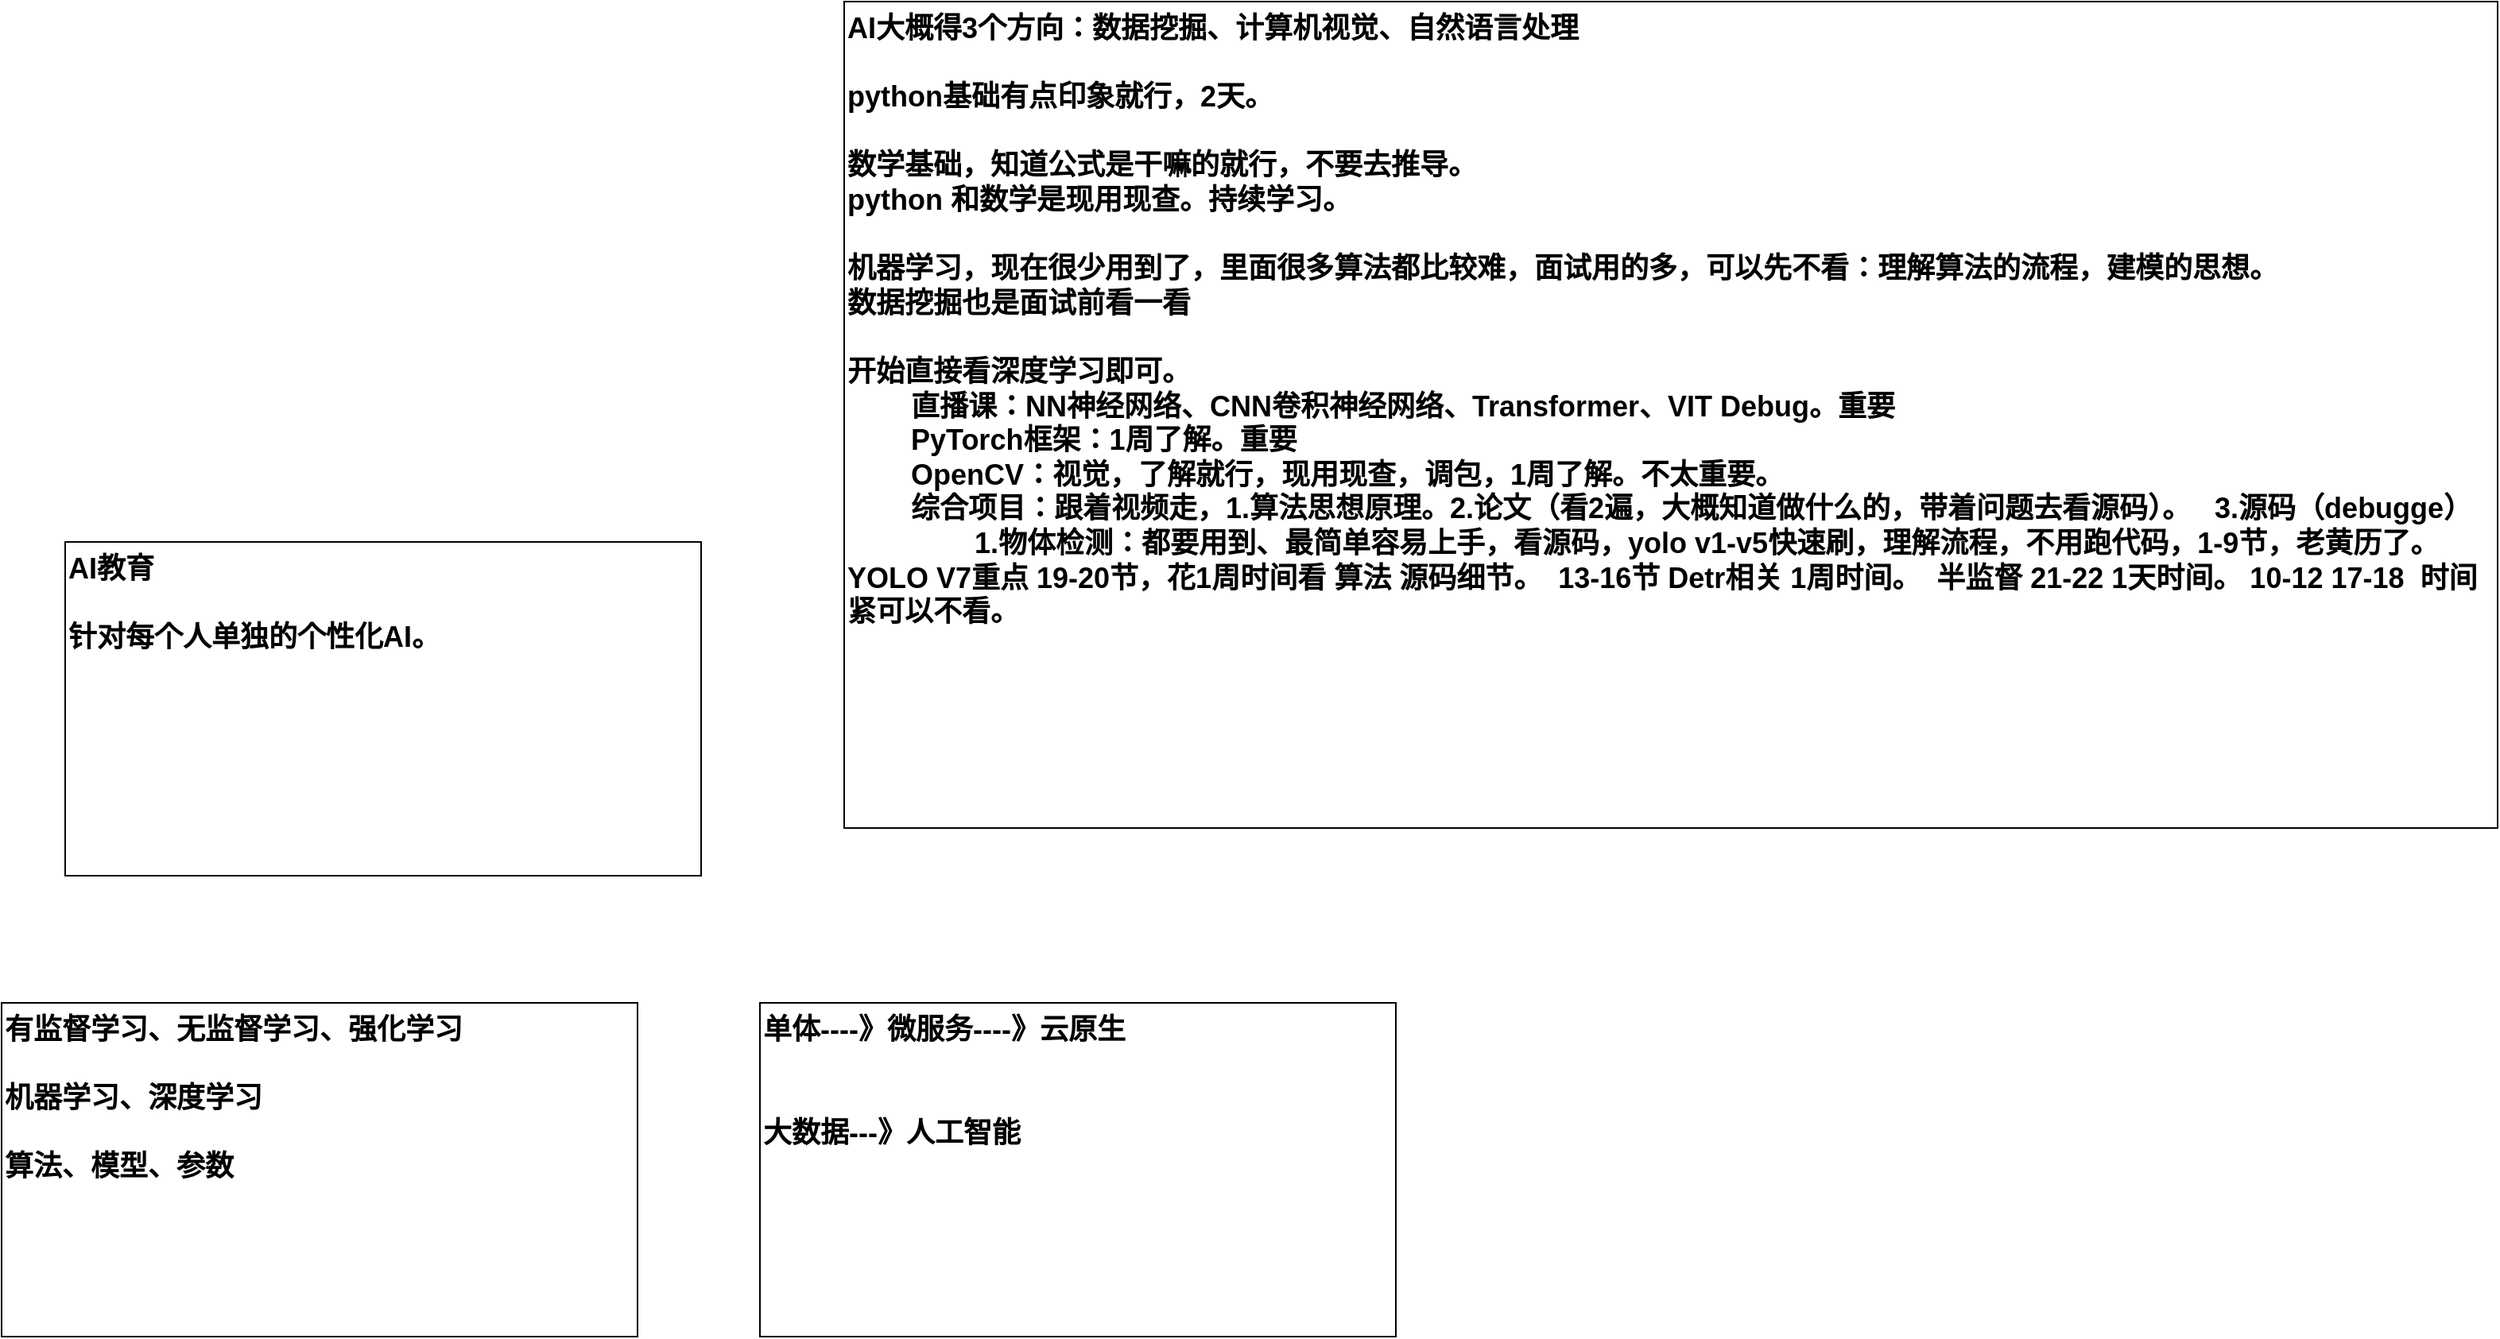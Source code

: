 <mxfile version="24.4.9" type="github">
  <diagram name="第 1 页" id="s3n8gG0fuKqffe70A_rA">
    <mxGraphModel dx="1434" dy="1915" grid="1" gridSize="10" guides="1" tooltips="1" connect="1" arrows="1" fold="1" page="1" pageScale="1" pageWidth="827" pageHeight="1169" math="0" shadow="0">
      <root>
        <mxCell id="0" />
        <mxCell id="1" parent="0" />
        <mxCell id="pCqtwlNCeUda_szj-wWr-1" value="有监督学习、无监督学习、强化学习&lt;div&gt;&lt;br&gt;&lt;/div&gt;&lt;div&gt;机器学习、深度学习&lt;/div&gt;&lt;div&gt;&lt;br&gt;&lt;/div&gt;&lt;div&gt;算法、模型、参数&lt;/div&gt;" style="rounded=0;whiteSpace=wrap;html=1;strokeWidth=1;fontSize=18;verticalAlign=top;align=left;fontStyle=1" parent="1" vertex="1">
          <mxGeometry x="350" y="350" width="400" height="210" as="geometry" />
        </mxCell>
        <mxCell id="pCqtwlNCeUda_szj-wWr-2" value="单体----》微服务----》云原生&lt;div&gt;&lt;br&gt;&lt;/div&gt;&lt;div&gt;&lt;br&gt;&lt;/div&gt;&lt;div&gt;大数据---》人工智能&lt;/div&gt;" style="rounded=0;whiteSpace=wrap;html=1;strokeWidth=1;fontSize=18;verticalAlign=top;align=left;fontStyle=1" parent="1" vertex="1">
          <mxGeometry x="827" y="350" width="400" height="210" as="geometry" />
        </mxCell>
        <mxCell id="pCqtwlNCeUda_szj-wWr-3" value="AI教育&lt;div&gt;&lt;br&gt;&lt;/div&gt;&lt;div&gt;针对每个人单独的个性化AI。&lt;/div&gt;" style="rounded=0;whiteSpace=wrap;html=1;strokeWidth=1;fontSize=18;verticalAlign=top;align=left;fontStyle=1" parent="1" vertex="1">
          <mxGeometry x="390" y="60" width="400" height="210" as="geometry" />
        </mxCell>
        <mxCell id="UERRzto7p0Ywzh5H4U2g-1" value="&lt;div&gt;AI大概得3个方向：数据挖掘、计算机视觉、自然语言处理&lt;/div&gt;&lt;div&gt;&lt;br&gt;&lt;/div&gt;python基础有点印象就行，2天。&lt;div&gt;&lt;br&gt;&lt;/div&gt;&lt;div&gt;数学基础，知道公式是干嘛的就行，不要去推导。&lt;/div&gt;&lt;div&gt;python 和数学是现用现查。持续学习。&lt;/div&gt;&lt;div&gt;&lt;br&gt;&lt;/div&gt;&lt;div&gt;机器学习，现在很少用到了，里面很多算法都比较难，面试用的多，可以先不看：理解算法的流程，建模的思想。&lt;/div&gt;&lt;div&gt;数据挖掘也是面试前看一看&lt;/div&gt;&lt;div&gt;&lt;br&gt;&lt;/div&gt;&lt;div&gt;开始直接看深度学习即可。&lt;/div&gt;&lt;div&gt;&lt;span style=&quot;white-space: pre;&quot;&gt;&#x9;&lt;/span&gt;直播课：NN神经网络、CNN卷积神经网络、Transformer、VIT Debug。重要&lt;br&gt;&lt;/div&gt;&lt;div&gt;&lt;span style=&quot;white-space: pre;&quot;&gt;&#x9;&lt;/span&gt;PyTorch框架：1周了解。重要&lt;br&gt;&lt;/div&gt;&lt;div&gt;&lt;span style=&quot;white-space: pre;&quot;&gt;&#x9;&lt;/span&gt;OpenCV：视觉，了解就行，现用现查，调包，1周了解。不太重要。&lt;br&gt;&lt;/div&gt;&lt;div&gt;&lt;span style=&quot;white-space: pre;&quot;&gt;&#x9;&lt;/span&gt;综合项目：跟着视频走，1.算法思想原理。2.论文（看2遍，大概知道做什么的，带着问题去看源码）。&amp;nbsp; &amp;nbsp;3.源码（debugge）&amp;nbsp;&amp;nbsp;&lt;br&gt;&lt;/div&gt;&lt;div&gt;&lt;span style=&quot;white-space: pre;&quot;&gt;&#x9;&lt;/span&gt;&lt;span style=&quot;white-space: pre;&quot;&gt;&#x9;&lt;/span&gt;1.物体检测：都要用到、最简单容易上手，看源码，yolo v1-v5快速刷，理解流程，不用跑代码，1-9节，老黄历了。YOLO V7重点 19-20节，花1周时间看 算法 源码细节。&amp;nbsp; 13-16节 Detr相关 1周时间。&amp;nbsp; 半监督 21-22 1天时间。 10-12 17-18&amp;nbsp; 时间紧可以不看。&lt;br&gt;&lt;/div&gt;&lt;div&gt;&lt;br&gt;&lt;/div&gt;" style="rounded=0;whiteSpace=wrap;html=1;strokeWidth=1;fontSize=18;verticalAlign=top;align=left;fontStyle=1" parent="1" vertex="1">
          <mxGeometry x="880" y="-280" width="1040" height="520" as="geometry" />
        </mxCell>
      </root>
    </mxGraphModel>
  </diagram>
</mxfile>
